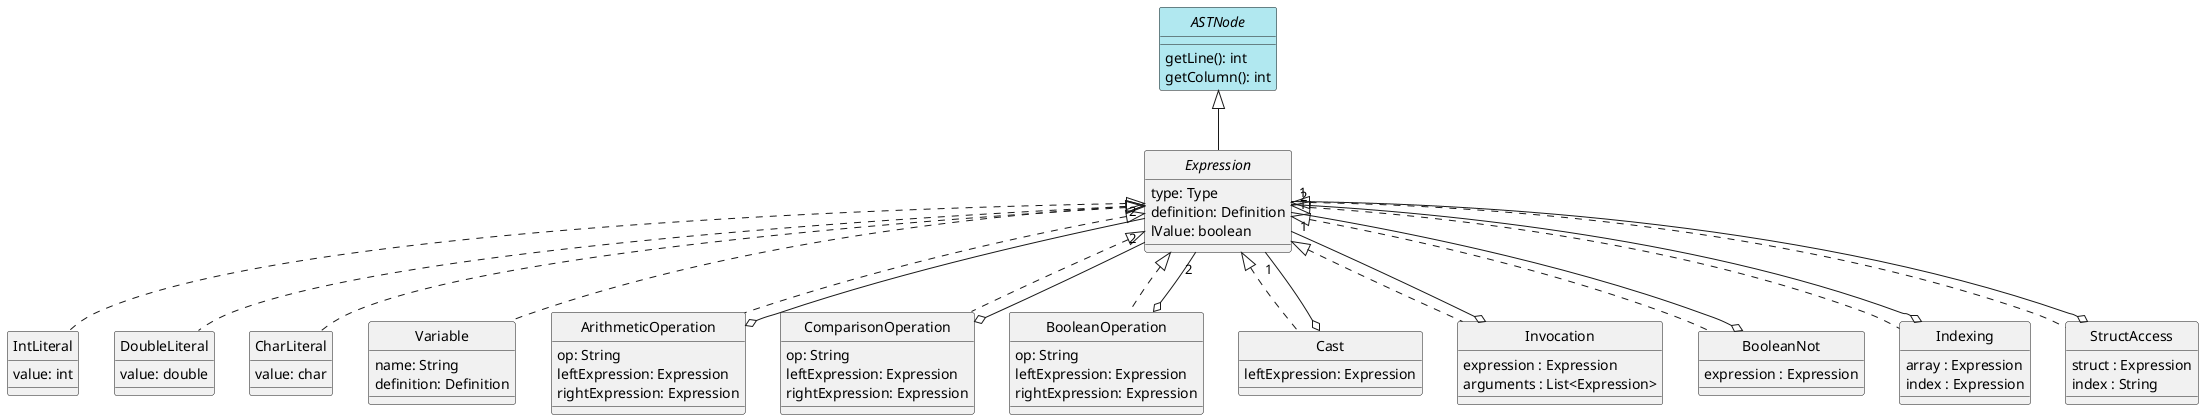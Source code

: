 @startuml Expressions
skinparam style strictuml
skinparam monochrome false

interface ASTNode #b1e8f0 {
    getLine(): int
    getColumn(): int
}

interface Expression {
    type: Type
    definition: Definition
    lValue: boolean
}

class IntLiteral {
    value: int
}

class DoubleLiteral {
    value: double
}

class CharLiteral {
    value: char
}

class Variable {
    name: String
    definition: Definition
}

class ArithmeticOperation {
    op: String
    leftExpression: Expression
    rightExpression: Expression
}

' <, >, <=, >=
class ComparisonOperation {
    op: String
    leftExpression: Expression
    rightExpression: Expression
}

' ||, &&
class BooleanOperation {
    op: String
    leftExpression: Expression
    rightExpression: Expression
}

class Cast {
    leftExpression: Expression
}

class Invocation {
    expression : Expression
    arguments : List<Expression>
}

class BooleanNot {
    expression : Expression
}

class Indexing {
    array : Expression
    index : Expression
}

class StructAccess {
    struct : Expression
    index : String
}

ASTNode <|-- Expression
Expression <|.. IntLiteral
Expression <|.. DoubleLiteral
Expression <|.. CharLiteral
Expression <|.. Variable
Expression <|.. ArithmeticOperation
Expression <|.. ComparisonOperation
Expression <|.. BooleanOperation
Expression <|.. Cast
Expression <|.. Invocation
Expression <|.. BooleanNot
Expression <|.. Indexing
Expression <|.. StructAccess

ArithmeticOperation o--"2" Expression
BooleanOperation o--"2" Expression
ComparisonOperation o--"2" Expression
Cast o--"1" Expression
Invocation o--"1" Expression
BooleanNot o--"1" Expression
Indexing o--"2" Expression
StructAccess o--"1" Expression

@enduml
